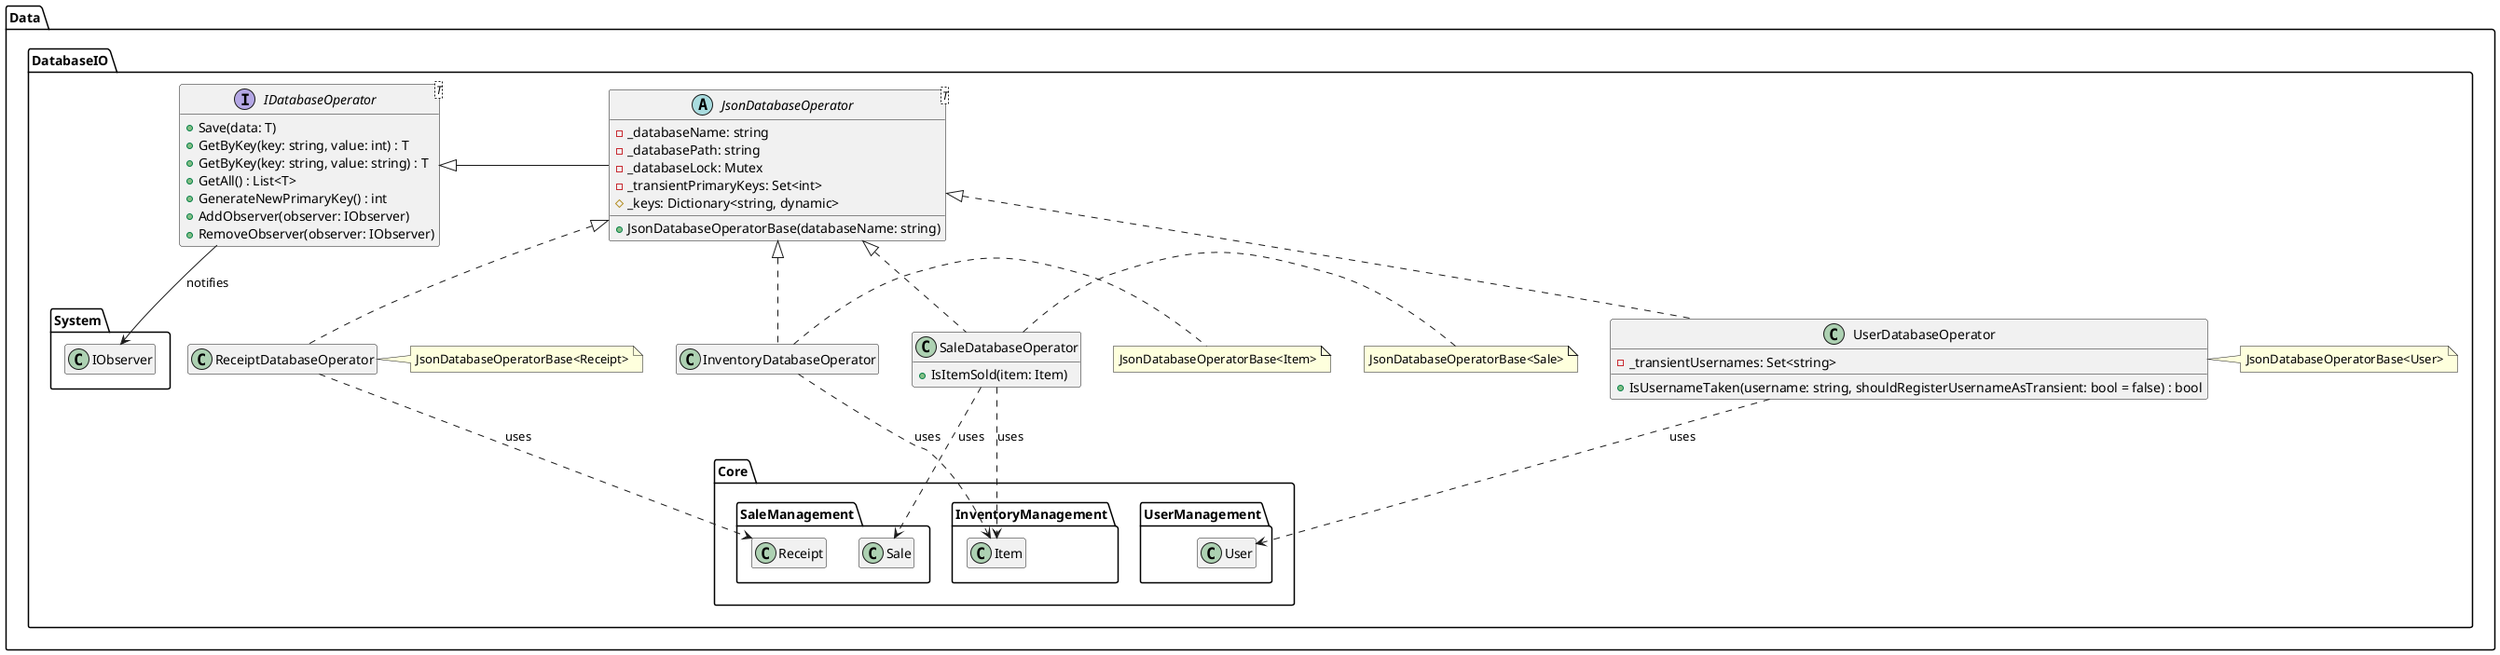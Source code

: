 @startuml database-io

hide empty members

namespace Data {
namespace DatabaseIO {

' T should be a JSON serializable object.
interface IDatabaseOperator<T> {
    + Save(data: T)
    + GetByKey(key: string, value: int) : T
    + GetByKey(key: string, value: string) : T
    + GetAll() : List<T>
    + GenerateNewPrimaryKey() : int
    + AddObserver(observer: IObserver)
    + RemoveObserver(observer: IObserver)
}

IDatabaseOperator --> System.IObserver : notifies

' T should be a JSON serializable object.
abstract JsonDatabaseOperator<T> {
    - _databaseName: string
    - _databasePath: string
    - _databaseLock: Mutex
    - _transientPrimaryKeys: Set<int>
    # _keys: Dictionary<string, dynamic> 
    + JsonDatabaseOperatorBase(databaseName: string)
}

JsonDatabaseOperator -left-|> IDatabaseOperator

class UserDatabaseOperator {
    - _transientUsernames: Set<string>
    + IsUsernameTaken(username: string, shouldRegisterUsernameAsTransient: bool = false) : bool
}

UserDatabaseOperator .up.|> JsonDatabaseOperator
note right of UserDatabaseOperator: JsonDatabaseOperatorBase<User>

UserDatabaseOperator ..> Core.UserManagement.User : uses

class ReceiptDatabaseOperator {}

ReceiptDatabaseOperator .up.|> JsonDatabaseOperator
note right of ReceiptDatabaseOperator: JsonDatabaseOperatorBase<Receipt>

ReceiptDatabaseOperator ..> Core.SaleManagement.Receipt : uses

class InventoryDatabaseOperator {}

InventoryDatabaseOperator .up.|> JsonDatabaseOperator
note right of InventoryDatabaseOperator: JsonDatabaseOperatorBase<Item>

InventoryDatabaseOperator ..> Core.InventoryManagement.Item : uses

class SaleDatabaseOperator {
    + IsItemSold(item: Item)
}

SaleDatabaseOperator .up.|> JsonDatabaseOperator
note right of SaleDatabaseOperator: JsonDatabaseOperatorBase<Sale>

SaleDatabaseOperator ..> Core.InventoryManagement.Item : uses
SaleDatabaseOperator ..> Core.SaleManagement.Sale : uses

}
}

@enduml